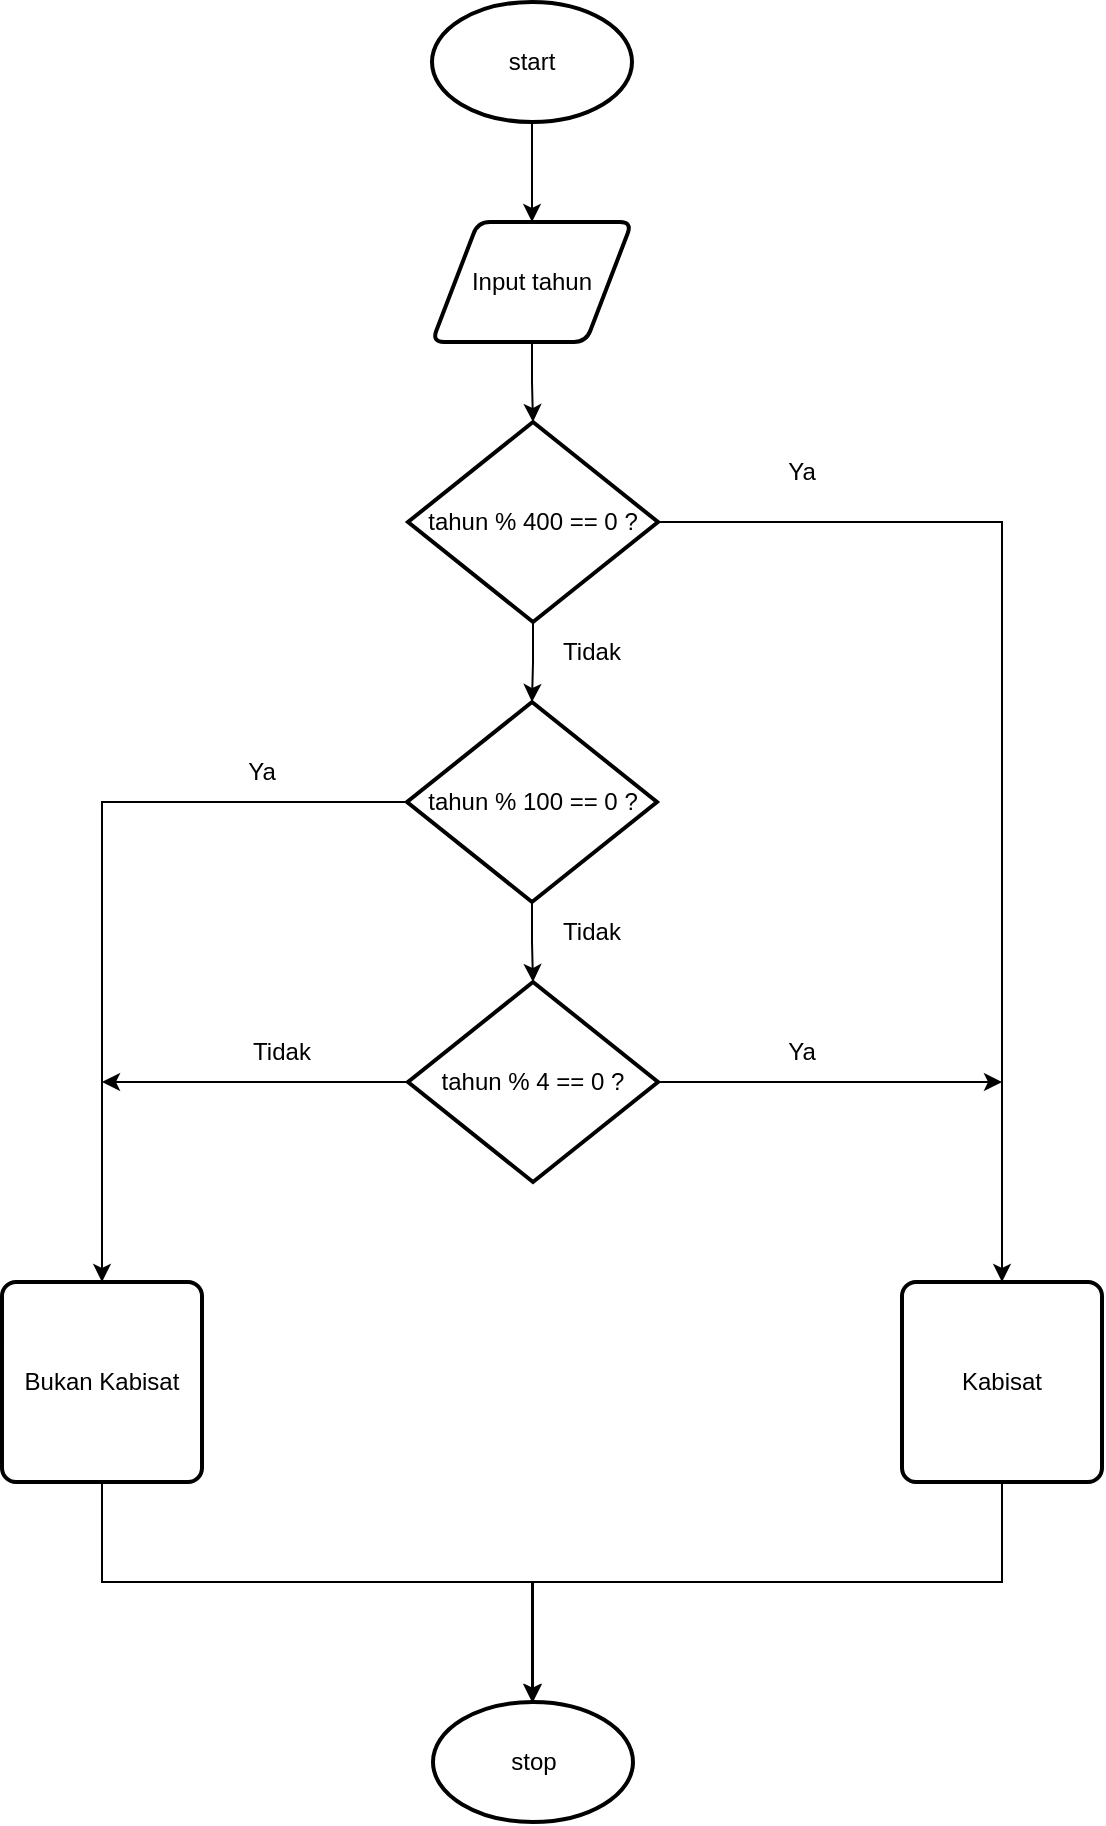 <mxfile version="20.8.15" type="device"><diagram name="Page-1" id="eY4DdPeQ1seyO1AbeOTf"><mxGraphModel dx="2333" dy="1344" grid="1" gridSize="10" guides="1" tooltips="1" connect="1" arrows="1" fold="1" page="1" pageScale="1" pageWidth="850" pageHeight="1100" math="0" shadow="0"><root><mxCell id="0"/><mxCell id="1" parent="0"/><mxCell id="6RV8GMDaL-rqEx4eKh0M-5" value="" style="edgeStyle=orthogonalEdgeStyle;rounded=0;orthogonalLoop=1;jettySize=auto;html=1;" edge="1" parent="1" source="6RV8GMDaL-rqEx4eKh0M-2" target="6RV8GMDaL-rqEx4eKh0M-4"><mxGeometry relative="1" as="geometry"/></mxCell><mxCell id="6RV8GMDaL-rqEx4eKh0M-2" value="&lt;div&gt;start&lt;/div&gt;" style="strokeWidth=2;html=1;shape=mxgraph.flowchart.start_1;whiteSpace=wrap;" vertex="1" parent="1"><mxGeometry x="375" y="60" width="100" height="60" as="geometry"/></mxCell><mxCell id="6RV8GMDaL-rqEx4eKh0M-12" value="" style="edgeStyle=orthogonalEdgeStyle;rounded=0;orthogonalLoop=1;jettySize=auto;html=1;" edge="1" parent="1" source="6RV8GMDaL-rqEx4eKh0M-4" target="6RV8GMDaL-rqEx4eKh0M-6"><mxGeometry relative="1" as="geometry"/></mxCell><mxCell id="6RV8GMDaL-rqEx4eKh0M-4" value="Input tahun" style="shape=parallelogram;html=1;strokeWidth=2;perimeter=parallelogramPerimeter;whiteSpace=wrap;rounded=1;arcSize=12;size=0.23;" vertex="1" parent="1"><mxGeometry x="375" y="170" width="100" height="60" as="geometry"/></mxCell><mxCell id="6RV8GMDaL-rqEx4eKh0M-11" style="edgeStyle=orthogonalEdgeStyle;rounded=0;orthogonalLoop=1;jettySize=auto;html=1;entryX=0.5;entryY=0;entryDx=0;entryDy=0;" edge="1" parent="1" source="6RV8GMDaL-rqEx4eKh0M-6" target="6RV8GMDaL-rqEx4eKh0M-9"><mxGeometry relative="1" as="geometry"/></mxCell><mxCell id="6RV8GMDaL-rqEx4eKh0M-13" value="" style="edgeStyle=orthogonalEdgeStyle;rounded=0;orthogonalLoop=1;jettySize=auto;html=1;" edge="1" parent="1" source="6RV8GMDaL-rqEx4eKh0M-6" target="6RV8GMDaL-rqEx4eKh0M-8"><mxGeometry relative="1" as="geometry"/></mxCell><mxCell id="6RV8GMDaL-rqEx4eKh0M-6" value="tahun % 400 == 0 ?" style="strokeWidth=2;html=1;shape=mxgraph.flowchart.decision;whiteSpace=wrap;" vertex="1" parent="1"><mxGeometry x="363" y="270" width="125" height="100" as="geometry"/></mxCell><mxCell id="6RV8GMDaL-rqEx4eKh0M-19" style="edgeStyle=orthogonalEdgeStyle;rounded=0;orthogonalLoop=1;jettySize=auto;html=1;" edge="1" parent="1" source="6RV8GMDaL-rqEx4eKh0M-7"><mxGeometry relative="1" as="geometry"><mxPoint x="660" y="600" as="targetPoint"/></mxGeometry></mxCell><mxCell id="6RV8GMDaL-rqEx4eKh0M-20" style="edgeStyle=orthogonalEdgeStyle;rounded=0;orthogonalLoop=1;jettySize=auto;html=1;" edge="1" parent="1" source="6RV8GMDaL-rqEx4eKh0M-7"><mxGeometry relative="1" as="geometry"><mxPoint x="210" y="600" as="targetPoint"/></mxGeometry></mxCell><mxCell id="6RV8GMDaL-rqEx4eKh0M-7" value="tahun % 4 == 0 ?" style="strokeWidth=2;html=1;shape=mxgraph.flowchart.decision;whiteSpace=wrap;" vertex="1" parent="1"><mxGeometry x="363" y="550" width="125" height="100" as="geometry"/></mxCell><mxCell id="6RV8GMDaL-rqEx4eKh0M-15" value="" style="edgeStyle=orthogonalEdgeStyle;rounded=0;orthogonalLoop=1;jettySize=auto;html=1;" edge="1" parent="1" source="6RV8GMDaL-rqEx4eKh0M-8" target="6RV8GMDaL-rqEx4eKh0M-7"><mxGeometry relative="1" as="geometry"/></mxCell><mxCell id="6RV8GMDaL-rqEx4eKh0M-17" style="edgeStyle=orthogonalEdgeStyle;rounded=0;orthogonalLoop=1;jettySize=auto;html=1;exitX=0;exitY=0.5;exitDx=0;exitDy=0;exitPerimeter=0;" edge="1" parent="1" source="6RV8GMDaL-rqEx4eKh0M-8" target="6RV8GMDaL-rqEx4eKh0M-10"><mxGeometry relative="1" as="geometry"/></mxCell><mxCell id="6RV8GMDaL-rqEx4eKh0M-8" value="tahun % 100 == 0 ?" style="strokeWidth=2;html=1;shape=mxgraph.flowchart.decision;whiteSpace=wrap;" vertex="1" parent="1"><mxGeometry x="362.5" y="410" width="125" height="100" as="geometry"/></mxCell><mxCell id="6RV8GMDaL-rqEx4eKh0M-30" style="edgeStyle=orthogonalEdgeStyle;rounded=0;orthogonalLoop=1;jettySize=auto;html=1;" edge="1" parent="1" source="6RV8GMDaL-rqEx4eKh0M-9" target="6RV8GMDaL-rqEx4eKh0M-29"><mxGeometry relative="1" as="geometry"><Array as="points"><mxPoint x="660" y="850"/><mxPoint x="425" y="850"/></Array></mxGeometry></mxCell><mxCell id="6RV8GMDaL-rqEx4eKh0M-9" value="Kabisat" style="rounded=1;whiteSpace=wrap;html=1;absoluteArcSize=1;arcSize=14;strokeWidth=2;" vertex="1" parent="1"><mxGeometry x="610" y="700" width="100" height="100" as="geometry"/></mxCell><mxCell id="6RV8GMDaL-rqEx4eKh0M-31" style="edgeStyle=orthogonalEdgeStyle;rounded=0;orthogonalLoop=1;jettySize=auto;html=1;entryX=0.5;entryY=0;entryDx=0;entryDy=0;entryPerimeter=0;" edge="1" parent="1" source="6RV8GMDaL-rqEx4eKh0M-10" target="6RV8GMDaL-rqEx4eKh0M-29"><mxGeometry relative="1" as="geometry"><mxPoint x="320" y="910" as="targetPoint"/><Array as="points"><mxPoint x="210" y="850"/><mxPoint x="425" y="850"/></Array></mxGeometry></mxCell><mxCell id="6RV8GMDaL-rqEx4eKh0M-10" value="Bukan Kabisat" style="rounded=1;whiteSpace=wrap;html=1;absoluteArcSize=1;arcSize=14;strokeWidth=2;" vertex="1" parent="1"><mxGeometry x="160" y="700" width="100" height="100" as="geometry"/></mxCell><mxCell id="6RV8GMDaL-rqEx4eKh0M-22" value="Ya" style="text;html=1;strokeColor=none;fillColor=none;align=center;verticalAlign=middle;whiteSpace=wrap;rounded=0;" vertex="1" parent="1"><mxGeometry x="530" y="280" width="60" height="30" as="geometry"/></mxCell><mxCell id="6RV8GMDaL-rqEx4eKh0M-23" value="Ya" style="text;html=1;strokeColor=none;fillColor=none;align=center;verticalAlign=middle;whiteSpace=wrap;rounded=0;" vertex="1" parent="1"><mxGeometry x="530" y="570" width="60" height="30" as="geometry"/></mxCell><mxCell id="6RV8GMDaL-rqEx4eKh0M-24" value="Tidak" style="text;html=1;strokeColor=none;fillColor=none;align=center;verticalAlign=middle;whiteSpace=wrap;rounded=0;" vertex="1" parent="1"><mxGeometry x="425" y="370" width="60" height="30" as="geometry"/></mxCell><mxCell id="6RV8GMDaL-rqEx4eKh0M-25" value="Tidak" style="text;html=1;strokeColor=none;fillColor=none;align=center;verticalAlign=middle;whiteSpace=wrap;rounded=0;" vertex="1" parent="1"><mxGeometry x="425" y="510" width="60" height="30" as="geometry"/></mxCell><mxCell id="6RV8GMDaL-rqEx4eKh0M-26" value="Ya" style="text;html=1;strokeColor=none;fillColor=none;align=center;verticalAlign=middle;whiteSpace=wrap;rounded=0;" vertex="1" parent="1"><mxGeometry x="260" y="430" width="60" height="30" as="geometry"/></mxCell><mxCell id="6RV8GMDaL-rqEx4eKh0M-27" value="Tidak" style="text;html=1;strokeColor=none;fillColor=none;align=center;verticalAlign=middle;whiteSpace=wrap;rounded=0;" vertex="1" parent="1"><mxGeometry x="270" y="570" width="60" height="30" as="geometry"/></mxCell><mxCell id="6RV8GMDaL-rqEx4eKh0M-29" value="stop" style="strokeWidth=2;html=1;shape=mxgraph.flowchart.start_1;whiteSpace=wrap;" vertex="1" parent="1"><mxGeometry x="375.5" y="910" width="100" height="60" as="geometry"/></mxCell></root></mxGraphModel></diagram></mxfile>